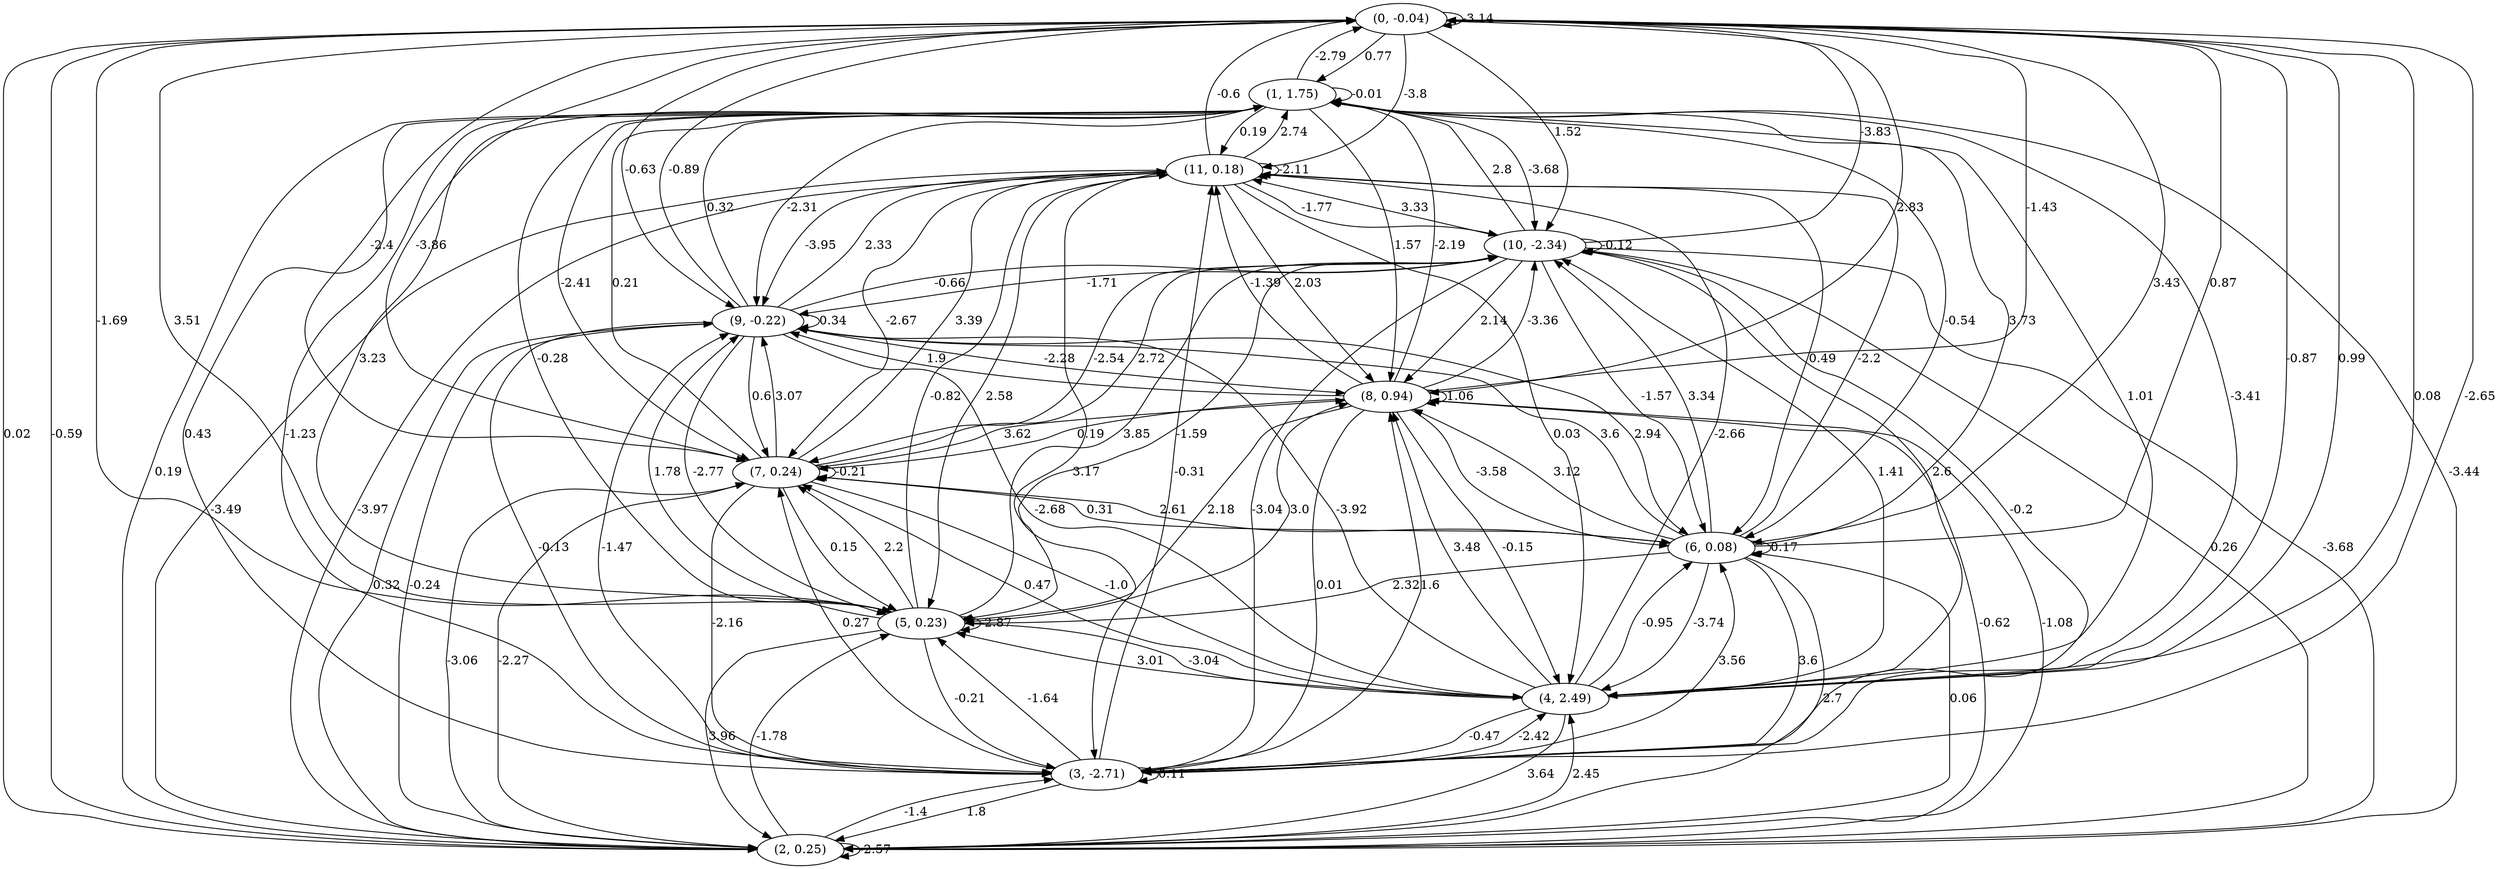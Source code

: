 digraph {
    0 [ label = "(0, -0.04)" ]
    1 [ label = "(1, 1.75)" ]
    2 [ label = "(2, 0.25)" ]
    3 [ label = "(3, -2.71)" ]
    4 [ label = "(4, 2.49)" ]
    5 [ label = "(5, 0.23)" ]
    6 [ label = "(6, 0.08)" ]
    7 [ label = "(7, 0.24)" ]
    8 [ label = "(8, 0.94)" ]
    9 [ label = "(9, -0.22)" ]
    10 [ label = "(10, -2.34)" ]
    11 [ label = "(11, 0.18)" ]
    0 -> 0 [ label = "-3.14" ]
    1 -> 1 [ label = "-0.01" ]
    2 -> 2 [ label = "-2.57" ]
    3 -> 3 [ label = "0.11" ]
    5 -> 5 [ label = "-2.87" ]
    6 -> 6 [ label = "0.17" ]
    7 -> 7 [ label = "-0.21" ]
    8 -> 8 [ label = "1.06" ]
    9 -> 9 [ label = "0.34" ]
    10 -> 10 [ label = "-0.12" ]
    11 -> 11 [ label = "-2.11" ]
    1 -> 0 [ label = "-2.79" ]
    2 -> 0 [ label = "-0.59" ]
    3 -> 0 [ label = "-2.65" ]
    4 -> 0 [ label = "-0.87" ]
    5 -> 0 [ label = "-1.69" ]
    6 -> 0 [ label = "0.87" ]
    7 -> 0 [ label = "-3.86" ]
    8 -> 0 [ label = "-1.43" ]
    9 -> 0 [ label = "-0.89" ]
    10 -> 0 [ label = "-3.83" ]
    11 -> 0 [ label = "-0.6" ]
    0 -> 1 [ label = "0.77" ]
    2 -> 1 [ label = "-3.44" ]
    3 -> 1 [ label = "0.43" ]
    4 -> 1 [ label = "-3.41" ]
    5 -> 1 [ label = "3.23" ]
    6 -> 1 [ label = "3.73" ]
    7 -> 1 [ label = "0.21" ]
    8 -> 1 [ label = "-2.19" ]
    9 -> 1 [ label = "0.32" ]
    10 -> 1 [ label = "2.8" ]
    11 -> 1 [ label = "2.74" ]
    0 -> 2 [ label = "0.02" ]
    1 -> 2 [ label = "0.19" ]
    3 -> 2 [ label = "1.8" ]
    4 -> 2 [ label = "3.64" ]
    5 -> 2 [ label = "3.96" ]
    6 -> 2 [ label = "2.7" ]
    7 -> 2 [ label = "-3.06" ]
    8 -> 2 [ label = "-0.62" ]
    9 -> 2 [ label = "0.32" ]
    10 -> 2 [ label = "-3.68" ]
    11 -> 2 [ label = "-3.49" ]
    0 -> 3 [ label = "0.08" ]
    1 -> 3 [ label = "-1.23" ]
    2 -> 3 [ label = "-1.4" ]
    4 -> 3 [ label = "-0.47" ]
    5 -> 3 [ label = "-0.21" ]
    6 -> 3 [ label = "3.6" ]
    7 -> 3 [ label = "-2.16" ]
    8 -> 3 [ label = "0.01" ]
    9 -> 3 [ label = "-0.13" ]
    10 -> 3 [ label = "-3.04" ]
    11 -> 3 [ label = "3.17" ]
    0 -> 4 [ label = "0.99" ]
    1 -> 4 [ label = "1.01" ]
    2 -> 4 [ label = "2.45" ]
    3 -> 4 [ label = "-2.42" ]
    5 -> 4 [ label = "-3.04" ]
    6 -> 4 [ label = "-3.74" ]
    7 -> 4 [ label = "-1.0" ]
    8 -> 4 [ label = "-0.15" ]
    9 -> 4 [ label = "-2.68" ]
    10 -> 4 [ label = "2.6" ]
    11 -> 4 [ label = "0.03" ]
    0 -> 5 [ label = "3.51" ]
    1 -> 5 [ label = "-0.28" ]
    2 -> 5 [ label = "-1.78" ]
    3 -> 5 [ label = "-1.64" ]
    4 -> 5 [ label = "3.01" ]
    6 -> 5 [ label = "2.32" ]
    7 -> 5 [ label = "0.15" ]
    8 -> 5 [ label = "2.18" ]
    9 -> 5 [ label = "-2.77" ]
    10 -> 5 [ label = "-1.59" ]
    11 -> 5 [ label = "2.58" ]
    0 -> 6 [ label = "3.43" ]
    1 -> 6 [ label = "-0.54" ]
    2 -> 6 [ label = "0.06" ]
    3 -> 6 [ label = "3.56" ]
    4 -> 6 [ label = "-0.95" ]
    7 -> 6 [ label = "2.61" ]
    8 -> 6 [ label = "-3.58" ]
    9 -> 6 [ label = "2.94" ]
    10 -> 6 [ label = "-1.57" ]
    11 -> 6 [ label = "0.49" ]
    0 -> 7 [ label = "-2.4" ]
    1 -> 7 [ label = "-2.41" ]
    2 -> 7 [ label = "-2.27" ]
    3 -> 7 [ label = "0.27" ]
    4 -> 7 [ label = "0.47" ]
    5 -> 7 [ label = "2.2" ]
    6 -> 7 [ label = "0.31" ]
    8 -> 7 [ label = "0.19" ]
    9 -> 7 [ label = "0.6" ]
    10 -> 7 [ label = "-2.54" ]
    11 -> 7 [ label = "-2.67" ]
    0 -> 8 [ label = "2.83" ]
    1 -> 8 [ label = "1.57" ]
    2 -> 8 [ label = "-1.08" ]
    3 -> 8 [ label = "1.6" ]
    4 -> 8 [ label = "3.48" ]
    5 -> 8 [ label = "3.0" ]
    6 -> 8 [ label = "3.12" ]
    7 -> 8 [ label = "3.62" ]
    9 -> 8 [ label = "-2.28" ]
    10 -> 8 [ label = "2.14" ]
    11 -> 8 [ label = "2.03" ]
    0 -> 9 [ label = "-0.63" ]
    1 -> 9 [ label = "-2.31" ]
    2 -> 9 [ label = "-0.24" ]
    3 -> 9 [ label = "-1.47" ]
    4 -> 9 [ label = "-3.92" ]
    5 -> 9 [ label = "1.78" ]
    6 -> 9 [ label = "3.6" ]
    7 -> 9 [ label = "3.07" ]
    8 -> 9 [ label = "1.9" ]
    10 -> 9 [ label = "-1.71" ]
    11 -> 9 [ label = "-3.95" ]
    0 -> 10 [ label = "1.52" ]
    1 -> 10 [ label = "-3.68" ]
    2 -> 10 [ label = "0.26" ]
    3 -> 10 [ label = "-0.2" ]
    4 -> 10 [ label = "1.41" ]
    5 -> 10 [ label = "3.85" ]
    6 -> 10 [ label = "3.34" ]
    7 -> 10 [ label = "2.72" ]
    8 -> 10 [ label = "-3.36" ]
    9 -> 10 [ label = "-0.66" ]
    11 -> 10 [ label = "-1.77" ]
    0 -> 11 [ label = "-3.8" ]
    1 -> 11 [ label = "0.19" ]
    2 -> 11 [ label = "-3.97" ]
    3 -> 11 [ label = "-0.31" ]
    4 -> 11 [ label = "-2.66" ]
    5 -> 11 [ label = "-0.82" ]
    6 -> 11 [ label = "-2.2" ]
    7 -> 11 [ label = "3.39" ]
    8 -> 11 [ label = "-1.39" ]
    9 -> 11 [ label = "2.33" ]
    10 -> 11 [ label = "3.33" ]
}

